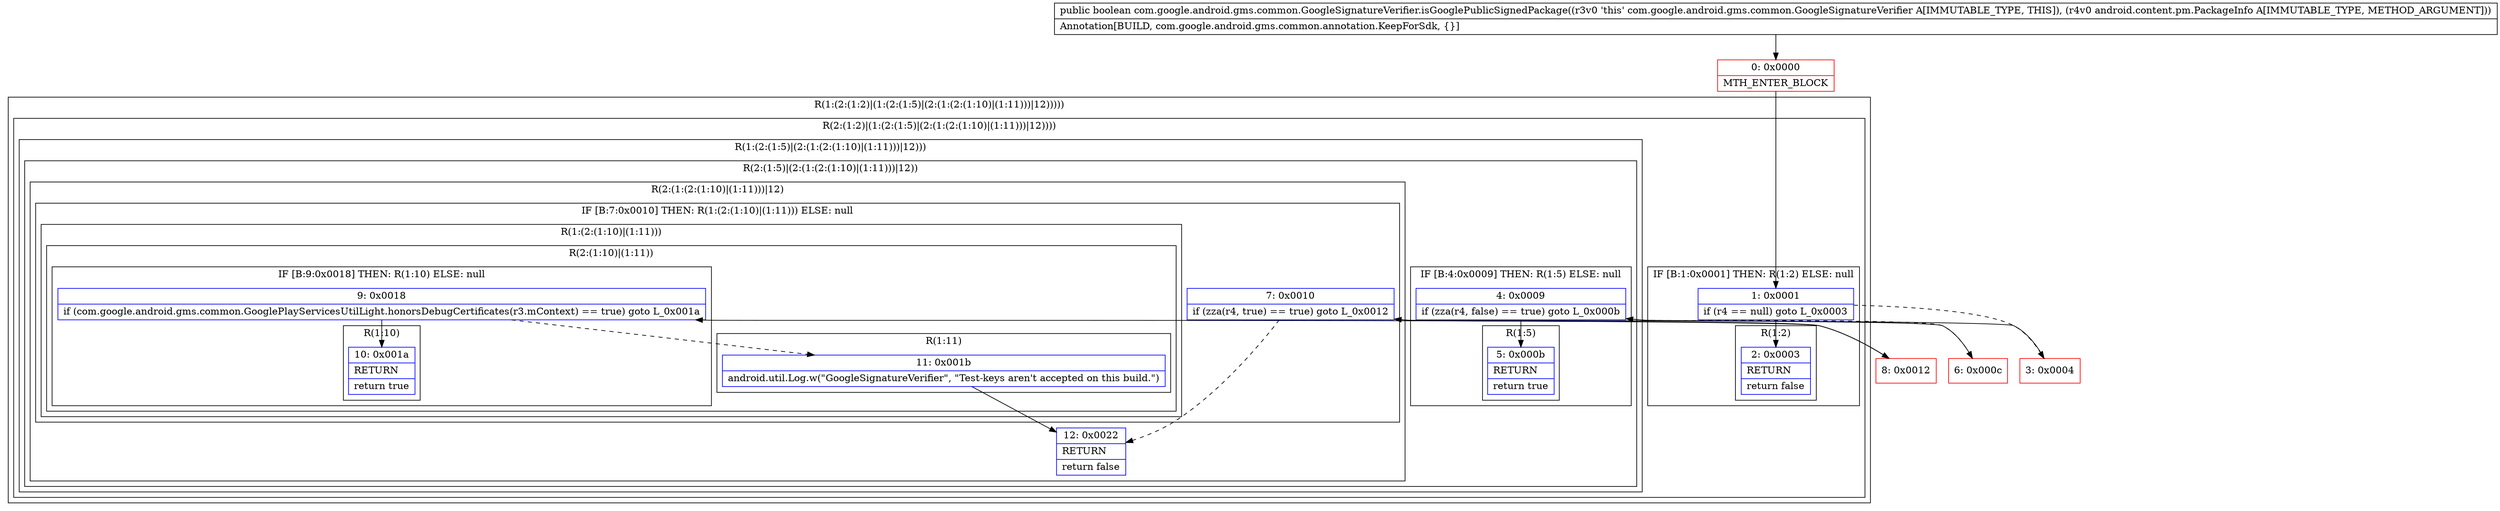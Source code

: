 digraph "CFG forcom.google.android.gms.common.GoogleSignatureVerifier.isGooglePublicSignedPackage(Landroid\/content\/pm\/PackageInfo;)Z" {
subgraph cluster_Region_848411077 {
label = "R(1:(2:(1:2)|(1:(2:(1:5)|(2:(1:(2:(1:10)|(1:11)))|12)))))";
node [shape=record,color=blue];
subgraph cluster_Region_355908813 {
label = "R(2:(1:2)|(1:(2:(1:5)|(2:(1:(2:(1:10)|(1:11)))|12))))";
node [shape=record,color=blue];
subgraph cluster_IfRegion_421323852 {
label = "IF [B:1:0x0001] THEN: R(1:2) ELSE: null";
node [shape=record,color=blue];
Node_1 [shape=record,label="{1\:\ 0x0001|if (r4 == null) goto L_0x0003\l}"];
subgraph cluster_Region_467541917 {
label = "R(1:2)";
node [shape=record,color=blue];
Node_2 [shape=record,label="{2\:\ 0x0003|RETURN\l|return false\l}"];
}
}
subgraph cluster_Region_608092850 {
label = "R(1:(2:(1:5)|(2:(1:(2:(1:10)|(1:11)))|12)))";
node [shape=record,color=blue];
subgraph cluster_Region_72270380 {
label = "R(2:(1:5)|(2:(1:(2:(1:10)|(1:11)))|12))";
node [shape=record,color=blue];
subgraph cluster_IfRegion_2056153197 {
label = "IF [B:4:0x0009] THEN: R(1:5) ELSE: null";
node [shape=record,color=blue];
Node_4 [shape=record,label="{4\:\ 0x0009|if (zza(r4, false) == true) goto L_0x000b\l}"];
subgraph cluster_Region_298299990 {
label = "R(1:5)";
node [shape=record,color=blue];
Node_5 [shape=record,label="{5\:\ 0x000b|RETURN\l|return true\l}"];
}
}
subgraph cluster_Region_1128188302 {
label = "R(2:(1:(2:(1:10)|(1:11)))|12)";
node [shape=record,color=blue];
subgraph cluster_IfRegion_831728743 {
label = "IF [B:7:0x0010] THEN: R(1:(2:(1:10)|(1:11))) ELSE: null";
node [shape=record,color=blue];
Node_7 [shape=record,label="{7\:\ 0x0010|if (zza(r4, true) == true) goto L_0x0012\l}"];
subgraph cluster_Region_945284920 {
label = "R(1:(2:(1:10)|(1:11)))";
node [shape=record,color=blue];
subgraph cluster_Region_338605926 {
label = "R(2:(1:10)|(1:11))";
node [shape=record,color=blue];
subgraph cluster_IfRegion_560561876 {
label = "IF [B:9:0x0018] THEN: R(1:10) ELSE: null";
node [shape=record,color=blue];
Node_9 [shape=record,label="{9\:\ 0x0018|if (com.google.android.gms.common.GooglePlayServicesUtilLight.honorsDebugCertificates(r3.mContext) == true) goto L_0x001a\l}"];
subgraph cluster_Region_154246794 {
label = "R(1:10)";
node [shape=record,color=blue];
Node_10 [shape=record,label="{10\:\ 0x001a|RETURN\l|return true\l}"];
}
}
subgraph cluster_Region_249087667 {
label = "R(1:11)";
node [shape=record,color=blue];
Node_11 [shape=record,label="{11\:\ 0x001b|android.util.Log.w(\"GoogleSignatureVerifier\", \"Test\-keys aren't accepted on this build.\")\l}"];
}
}
}
}
Node_12 [shape=record,label="{12\:\ 0x0022|RETURN\l|return false\l}"];
}
}
}
}
}
Node_0 [shape=record,color=red,label="{0\:\ 0x0000|MTH_ENTER_BLOCK\l}"];
Node_3 [shape=record,color=red,label="{3\:\ 0x0004}"];
Node_6 [shape=record,color=red,label="{6\:\ 0x000c}"];
Node_8 [shape=record,color=red,label="{8\:\ 0x0012}"];
MethodNode[shape=record,label="{public boolean com.google.android.gms.common.GoogleSignatureVerifier.isGooglePublicSignedPackage((r3v0 'this' com.google.android.gms.common.GoogleSignatureVerifier A[IMMUTABLE_TYPE, THIS]), (r4v0 android.content.pm.PackageInfo A[IMMUTABLE_TYPE, METHOD_ARGUMENT]))  | Annotation[BUILD, com.google.android.gms.common.annotation.KeepForSdk, \{\}]\l}"];
MethodNode -> Node_0;
Node_1 -> Node_2;
Node_1 -> Node_3[style=dashed];
Node_4 -> Node_5;
Node_4 -> Node_6[style=dashed];
Node_7 -> Node_8;
Node_7 -> Node_12[style=dashed];
Node_9 -> Node_10;
Node_9 -> Node_11[style=dashed];
Node_11 -> Node_12;
Node_0 -> Node_1;
Node_3 -> Node_4;
Node_6 -> Node_7;
Node_8 -> Node_9;
}

